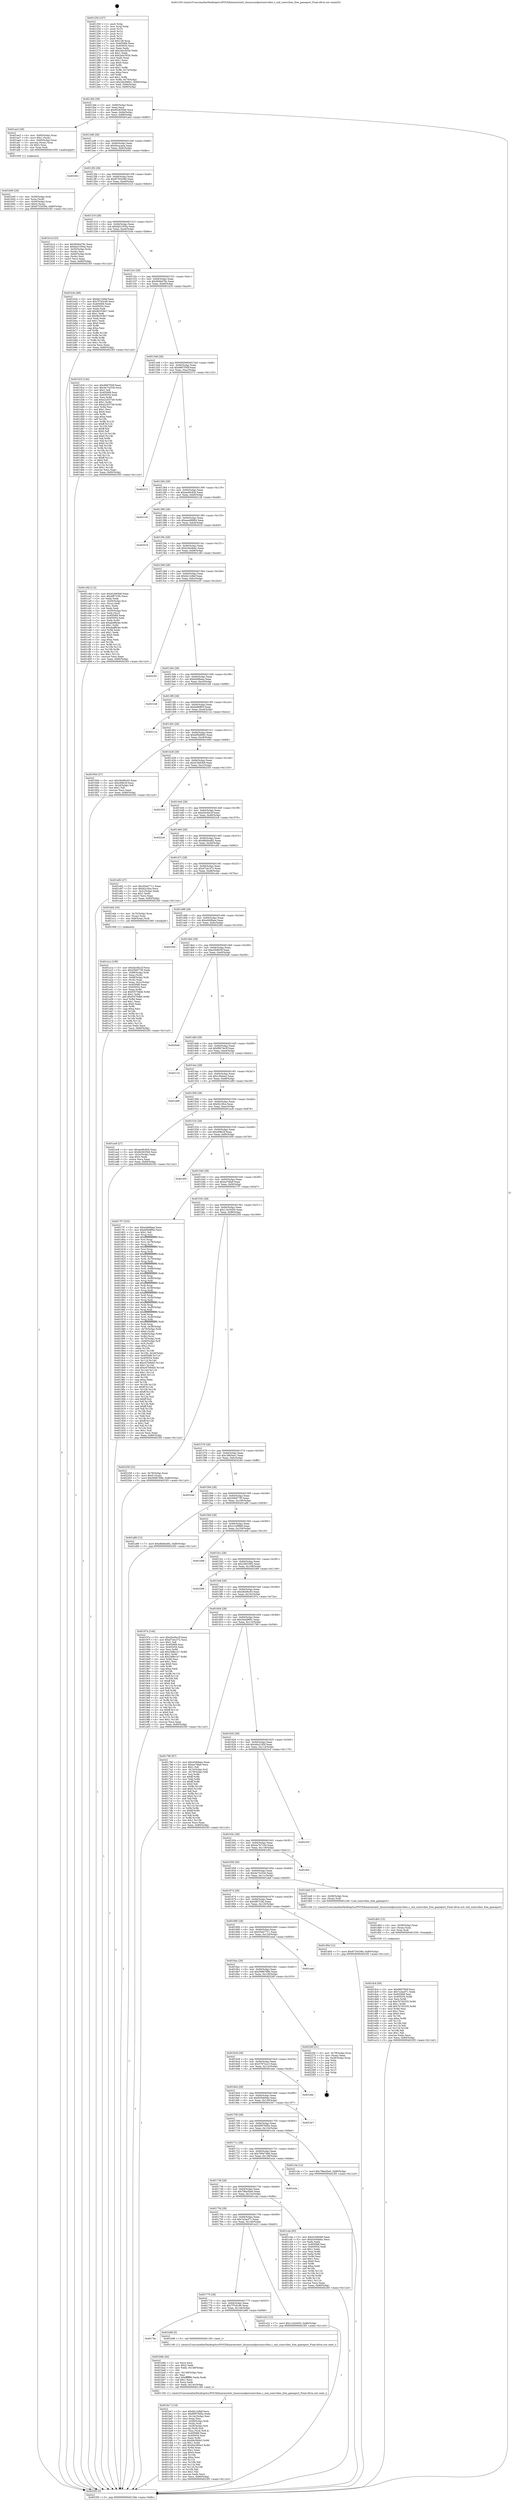 digraph "0x401250" {
  label = "0x401250 (/mnt/c/Users/mathe/Desktop/tcc/POCII/binaries/extr_linuxsoundpcisonicvibes.c_snd_sonicvibes_free_gameport_Final-ollvm.out::main(0))"
  labelloc = "t"
  node[shape=record]

  Entry [label="",width=0.3,height=0.3,shape=circle,fillcolor=black,style=filled]
  "0x4012bb" [label="{
     0x4012bb [29]\l
     | [instrs]\l
     &nbsp;&nbsp;0x4012bb \<+3\>: mov -0x80(%rbp),%eax\l
     &nbsp;&nbsp;0x4012be \<+2\>: mov %eax,%ecx\l
     &nbsp;&nbsp;0x4012c0 \<+6\>: sub $0x843635b6,%ecx\l
     &nbsp;&nbsp;0x4012c6 \<+6\>: mov %eax,-0x94(%rbp)\l
     &nbsp;&nbsp;0x4012cc \<+6\>: mov %ecx,-0x98(%rbp)\l
     &nbsp;&nbsp;0x4012d2 \<+6\>: je 0000000000401ae3 \<main+0x893\>\l
  }"]
  "0x401ae3" [label="{
     0x401ae3 [29]\l
     | [instrs]\l
     &nbsp;&nbsp;0x401ae3 \<+4\>: mov -0x60(%rbp),%rax\l
     &nbsp;&nbsp;0x401ae7 \<+6\>: movl $0x1,(%rax)\l
     &nbsp;&nbsp;0x401aed \<+4\>: mov -0x60(%rbp),%rax\l
     &nbsp;&nbsp;0x401af1 \<+3\>: movslq (%rax),%rax\l
     &nbsp;&nbsp;0x401af4 \<+4\>: shl $0x2,%rax\l
     &nbsp;&nbsp;0x401af8 \<+3\>: mov %rax,%rdi\l
     &nbsp;&nbsp;0x401afb \<+5\>: call 0000000000401050 \<malloc@plt\>\l
     | [calls]\l
     &nbsp;&nbsp;0x401050 \{1\} (unknown)\l
  }"]
  "0x4012d8" [label="{
     0x4012d8 [28]\l
     | [instrs]\l
     &nbsp;&nbsp;0x4012d8 \<+5\>: jmp 00000000004012dd \<main+0x8d\>\l
     &nbsp;&nbsp;0x4012dd \<+6\>: mov -0x94(%rbp),%eax\l
     &nbsp;&nbsp;0x4012e3 \<+5\>: sub $0x84cacaea,%eax\l
     &nbsp;&nbsp;0x4012e8 \<+6\>: mov %eax,-0x9c(%rbp)\l
     &nbsp;&nbsp;0x4012ee \<+6\>: je 000000000040200c \<main+0xdbc\>\l
  }"]
  Exit [label="",width=0.3,height=0.3,shape=circle,fillcolor=black,style=filled,peripheries=2]
  "0x40200c" [label="{
     0x40200c\l
  }", style=dashed]
  "0x4012f4" [label="{
     0x4012f4 [28]\l
     | [instrs]\l
     &nbsp;&nbsp;0x4012f4 \<+5\>: jmp 00000000004012f9 \<main+0xa9\>\l
     &nbsp;&nbsp;0x4012f9 \<+6\>: mov -0x94(%rbp),%eax\l
     &nbsp;&nbsp;0x4012ff \<+5\>: sub $0x8735439d,%eax\l
     &nbsp;&nbsp;0x401304 \<+6\>: mov %eax,-0xa0(%rbp)\l
     &nbsp;&nbsp;0x40130a \<+6\>: je 0000000000401b1d \<main+0x8cd\>\l
  }"]
  "0x401dc4" [label="{
     0x401dc4 [94]\l
     | [instrs]\l
     &nbsp;&nbsp;0x401dc4 \<+5\>: mov $0x9667f30f,%ecx\l
     &nbsp;&nbsp;0x401dc9 \<+5\>: mov $0x7a3acf71,%edx\l
     &nbsp;&nbsp;0x401dce \<+7\>: mov 0x405068,%esi\l
     &nbsp;&nbsp;0x401dd5 \<+8\>: mov 0x405054,%r8d\l
     &nbsp;&nbsp;0x401ddd \<+3\>: mov %esi,%r9d\l
     &nbsp;&nbsp;0x401de0 \<+7\>: sub $0x7b7d3335,%r9d\l
     &nbsp;&nbsp;0x401de7 \<+4\>: sub $0x1,%r9d\l
     &nbsp;&nbsp;0x401deb \<+7\>: add $0x7b7d3335,%r9d\l
     &nbsp;&nbsp;0x401df2 \<+4\>: imul %r9d,%esi\l
     &nbsp;&nbsp;0x401df6 \<+3\>: and $0x1,%esi\l
     &nbsp;&nbsp;0x401df9 \<+3\>: cmp $0x0,%esi\l
     &nbsp;&nbsp;0x401dfc \<+4\>: sete %r10b\l
     &nbsp;&nbsp;0x401e00 \<+4\>: cmp $0xa,%r8d\l
     &nbsp;&nbsp;0x401e04 \<+4\>: setl %r11b\l
     &nbsp;&nbsp;0x401e08 \<+3\>: mov %r10b,%bl\l
     &nbsp;&nbsp;0x401e0b \<+3\>: and %r11b,%bl\l
     &nbsp;&nbsp;0x401e0e \<+3\>: xor %r11b,%r10b\l
     &nbsp;&nbsp;0x401e11 \<+3\>: or %r10b,%bl\l
     &nbsp;&nbsp;0x401e14 \<+3\>: test $0x1,%bl\l
     &nbsp;&nbsp;0x401e17 \<+3\>: cmovne %edx,%ecx\l
     &nbsp;&nbsp;0x401e1a \<+3\>: mov %ecx,-0x80(%rbp)\l
     &nbsp;&nbsp;0x401e1d \<+5\>: jmp 00000000004023f3 \<main+0x11a3\>\l
  }"]
  "0x401b1d" [label="{
     0x401b1d [33]\l
     | [instrs]\l
     &nbsp;&nbsp;0x401b1d \<+5\>: mov $0x904bd78c,%eax\l
     &nbsp;&nbsp;0x401b22 \<+5\>: mov $0x8a51050a,%ecx\l
     &nbsp;&nbsp;0x401b27 \<+4\>: mov -0x50(%rbp),%rdx\l
     &nbsp;&nbsp;0x401b2b \<+2\>: mov (%rdx),%esi\l
     &nbsp;&nbsp;0x401b2d \<+4\>: mov -0x60(%rbp),%rdx\l
     &nbsp;&nbsp;0x401b31 \<+2\>: cmp (%rdx),%esi\l
     &nbsp;&nbsp;0x401b33 \<+3\>: cmovl %ecx,%eax\l
     &nbsp;&nbsp;0x401b36 \<+3\>: mov %eax,-0x80(%rbp)\l
     &nbsp;&nbsp;0x401b39 \<+5\>: jmp 00000000004023f3 \<main+0x11a3\>\l
  }"]
  "0x401310" [label="{
     0x401310 [28]\l
     | [instrs]\l
     &nbsp;&nbsp;0x401310 \<+5\>: jmp 0000000000401315 \<main+0xc5\>\l
     &nbsp;&nbsp;0x401315 \<+6\>: mov -0x94(%rbp),%eax\l
     &nbsp;&nbsp;0x40131b \<+5\>: sub $0x8a51050a,%eax\l
     &nbsp;&nbsp;0x401320 \<+6\>: mov %eax,-0xa4(%rbp)\l
     &nbsp;&nbsp;0x401326 \<+6\>: je 0000000000401b3e \<main+0x8ee\>\l
  }"]
  "0x401db5" [label="{
     0x401db5 [15]\l
     | [instrs]\l
     &nbsp;&nbsp;0x401db5 \<+4\>: mov -0x58(%rbp),%rax\l
     &nbsp;&nbsp;0x401db9 \<+3\>: mov (%rax),%rax\l
     &nbsp;&nbsp;0x401dbc \<+3\>: mov %rax,%rdi\l
     &nbsp;&nbsp;0x401dbf \<+5\>: call 0000000000401030 \<free@plt\>\l
     | [calls]\l
     &nbsp;&nbsp;0x401030 \{1\} (unknown)\l
  }"]
  "0x401b3e" [label="{
     0x401b3e [88]\l
     | [instrs]\l
     &nbsp;&nbsp;0x401b3e \<+5\>: mov $0xbb12dfaf,%eax\l
     &nbsp;&nbsp;0x401b43 \<+5\>: mov $0x7f7e5c46,%ecx\l
     &nbsp;&nbsp;0x401b48 \<+7\>: mov 0x405068,%edx\l
     &nbsp;&nbsp;0x401b4f \<+7\>: mov 0x405054,%esi\l
     &nbsp;&nbsp;0x401b56 \<+2\>: mov %edx,%edi\l
     &nbsp;&nbsp;0x401b58 \<+6\>: add $0x9b3336c7,%edi\l
     &nbsp;&nbsp;0x401b5e \<+3\>: sub $0x1,%edi\l
     &nbsp;&nbsp;0x401b61 \<+6\>: sub $0x9b3336c7,%edi\l
     &nbsp;&nbsp;0x401b67 \<+3\>: imul %edi,%edx\l
     &nbsp;&nbsp;0x401b6a \<+3\>: and $0x1,%edx\l
     &nbsp;&nbsp;0x401b6d \<+3\>: cmp $0x0,%edx\l
     &nbsp;&nbsp;0x401b70 \<+4\>: sete %r8b\l
     &nbsp;&nbsp;0x401b74 \<+3\>: cmp $0xa,%esi\l
     &nbsp;&nbsp;0x401b77 \<+4\>: setl %r9b\l
     &nbsp;&nbsp;0x401b7b \<+3\>: mov %r8b,%r10b\l
     &nbsp;&nbsp;0x401b7e \<+3\>: and %r9b,%r10b\l
     &nbsp;&nbsp;0x401b81 \<+3\>: xor %r9b,%r8b\l
     &nbsp;&nbsp;0x401b84 \<+3\>: or %r8b,%r10b\l
     &nbsp;&nbsp;0x401b87 \<+4\>: test $0x1,%r10b\l
     &nbsp;&nbsp;0x401b8b \<+3\>: cmovne %ecx,%eax\l
     &nbsp;&nbsp;0x401b8e \<+3\>: mov %eax,-0x80(%rbp)\l
     &nbsp;&nbsp;0x401b91 \<+5\>: jmp 00000000004023f3 \<main+0x11a3\>\l
  }"]
  "0x40132c" [label="{
     0x40132c [28]\l
     | [instrs]\l
     &nbsp;&nbsp;0x40132c \<+5\>: jmp 0000000000401331 \<main+0xe1\>\l
     &nbsp;&nbsp;0x401331 \<+6\>: mov -0x94(%rbp),%eax\l
     &nbsp;&nbsp;0x401337 \<+5\>: sub $0x904bd78c,%eax\l
     &nbsp;&nbsp;0x40133c \<+6\>: mov %eax,-0xa8(%rbp)\l
     &nbsp;&nbsp;0x401342 \<+6\>: je 0000000000401d19 \<main+0xac9\>\l
  }"]
  "0x401bc7" [label="{
     0x401bc7 [119]\l
     | [instrs]\l
     &nbsp;&nbsp;0x401bc7 \<+5\>: mov $0xbb12dfaf,%ecx\l
     &nbsp;&nbsp;0x401bcc \<+5\>: mov $0x69979d5e,%edx\l
     &nbsp;&nbsp;0x401bd1 \<+6\>: mov -0x14c(%rbp),%esi\l
     &nbsp;&nbsp;0x401bd7 \<+3\>: imul %eax,%esi\l
     &nbsp;&nbsp;0x401bda \<+4\>: mov -0x58(%rbp),%rdi\l
     &nbsp;&nbsp;0x401bde \<+3\>: mov (%rdi),%rdi\l
     &nbsp;&nbsp;0x401be1 \<+4\>: mov -0x50(%rbp),%r8\l
     &nbsp;&nbsp;0x401be5 \<+3\>: movslq (%r8),%r8\l
     &nbsp;&nbsp;0x401be8 \<+4\>: mov %esi,(%rdi,%r8,4)\l
     &nbsp;&nbsp;0x401bec \<+7\>: mov 0x405068,%eax\l
     &nbsp;&nbsp;0x401bf3 \<+7\>: mov 0x405054,%esi\l
     &nbsp;&nbsp;0x401bfa \<+3\>: mov %eax,%r9d\l
     &nbsp;&nbsp;0x401bfd \<+7\>: sub $0x94c560e3,%r9d\l
     &nbsp;&nbsp;0x401c04 \<+4\>: sub $0x1,%r9d\l
     &nbsp;&nbsp;0x401c08 \<+7\>: add $0x94c560e3,%r9d\l
     &nbsp;&nbsp;0x401c0f \<+4\>: imul %r9d,%eax\l
     &nbsp;&nbsp;0x401c13 \<+3\>: and $0x1,%eax\l
     &nbsp;&nbsp;0x401c16 \<+3\>: cmp $0x0,%eax\l
     &nbsp;&nbsp;0x401c19 \<+4\>: sete %r10b\l
     &nbsp;&nbsp;0x401c1d \<+3\>: cmp $0xa,%esi\l
     &nbsp;&nbsp;0x401c20 \<+4\>: setl %r11b\l
     &nbsp;&nbsp;0x401c24 \<+3\>: mov %r10b,%bl\l
     &nbsp;&nbsp;0x401c27 \<+3\>: and %r11b,%bl\l
     &nbsp;&nbsp;0x401c2a \<+3\>: xor %r11b,%r10b\l
     &nbsp;&nbsp;0x401c2d \<+3\>: or %r10b,%bl\l
     &nbsp;&nbsp;0x401c30 \<+3\>: test $0x1,%bl\l
     &nbsp;&nbsp;0x401c33 \<+3\>: cmovne %edx,%ecx\l
     &nbsp;&nbsp;0x401c36 \<+3\>: mov %ecx,-0x80(%rbp)\l
     &nbsp;&nbsp;0x401c39 \<+5\>: jmp 00000000004023f3 \<main+0x11a3\>\l
  }"]
  "0x401d19" [label="{
     0x401d19 [144]\l
     | [instrs]\l
     &nbsp;&nbsp;0x401d19 \<+5\>: mov $0x9667f30f,%eax\l
     &nbsp;&nbsp;0x401d1e \<+5\>: mov $0x4e73c53d,%ecx\l
     &nbsp;&nbsp;0x401d23 \<+2\>: mov $0x1,%dl\l
     &nbsp;&nbsp;0x401d25 \<+7\>: mov 0x405068,%esi\l
     &nbsp;&nbsp;0x401d2c \<+7\>: mov 0x405054,%edi\l
     &nbsp;&nbsp;0x401d33 \<+3\>: mov %esi,%r8d\l
     &nbsp;&nbsp;0x401d36 \<+7\>: add $0xe2203749,%r8d\l
     &nbsp;&nbsp;0x401d3d \<+4\>: sub $0x1,%r8d\l
     &nbsp;&nbsp;0x401d41 \<+7\>: sub $0xe2203749,%r8d\l
     &nbsp;&nbsp;0x401d48 \<+4\>: imul %r8d,%esi\l
     &nbsp;&nbsp;0x401d4c \<+3\>: and $0x1,%esi\l
     &nbsp;&nbsp;0x401d4f \<+3\>: cmp $0x0,%esi\l
     &nbsp;&nbsp;0x401d52 \<+4\>: sete %r9b\l
     &nbsp;&nbsp;0x401d56 \<+3\>: cmp $0xa,%edi\l
     &nbsp;&nbsp;0x401d59 \<+4\>: setl %r10b\l
     &nbsp;&nbsp;0x401d5d \<+3\>: mov %r9b,%r11b\l
     &nbsp;&nbsp;0x401d60 \<+4\>: xor $0xff,%r11b\l
     &nbsp;&nbsp;0x401d64 \<+3\>: mov %r10b,%bl\l
     &nbsp;&nbsp;0x401d67 \<+3\>: xor $0xff,%bl\l
     &nbsp;&nbsp;0x401d6a \<+3\>: xor $0x0,%dl\l
     &nbsp;&nbsp;0x401d6d \<+3\>: mov %r11b,%r14b\l
     &nbsp;&nbsp;0x401d70 \<+4\>: and $0x0,%r14b\l
     &nbsp;&nbsp;0x401d74 \<+3\>: and %dl,%r9b\l
     &nbsp;&nbsp;0x401d77 \<+3\>: mov %bl,%r15b\l
     &nbsp;&nbsp;0x401d7a \<+4\>: and $0x0,%r15b\l
     &nbsp;&nbsp;0x401d7e \<+3\>: and %dl,%r10b\l
     &nbsp;&nbsp;0x401d81 \<+3\>: or %r9b,%r14b\l
     &nbsp;&nbsp;0x401d84 \<+3\>: or %r10b,%r15b\l
     &nbsp;&nbsp;0x401d87 \<+3\>: xor %r15b,%r14b\l
     &nbsp;&nbsp;0x401d8a \<+3\>: or %bl,%r11b\l
     &nbsp;&nbsp;0x401d8d \<+4\>: xor $0xff,%r11b\l
     &nbsp;&nbsp;0x401d91 \<+3\>: or $0x0,%dl\l
     &nbsp;&nbsp;0x401d94 \<+3\>: and %dl,%r11b\l
     &nbsp;&nbsp;0x401d97 \<+3\>: or %r11b,%r14b\l
     &nbsp;&nbsp;0x401d9a \<+4\>: test $0x1,%r14b\l
     &nbsp;&nbsp;0x401d9e \<+3\>: cmovne %ecx,%eax\l
     &nbsp;&nbsp;0x401da1 \<+3\>: mov %eax,-0x80(%rbp)\l
     &nbsp;&nbsp;0x401da4 \<+5\>: jmp 00000000004023f3 \<main+0x11a3\>\l
  }"]
  "0x401348" [label="{
     0x401348 [28]\l
     | [instrs]\l
     &nbsp;&nbsp;0x401348 \<+5\>: jmp 000000000040134d \<main+0xfd\>\l
     &nbsp;&nbsp;0x40134d \<+6\>: mov -0x94(%rbp),%eax\l
     &nbsp;&nbsp;0x401353 \<+5\>: sub $0x9667f30f,%eax\l
     &nbsp;&nbsp;0x401358 \<+6\>: mov %eax,-0xac(%rbp)\l
     &nbsp;&nbsp;0x40135e \<+6\>: je 0000000000402372 \<main+0x1122\>\l
  }"]
  "0x401b9b" [label="{
     0x401b9b [44]\l
     | [instrs]\l
     &nbsp;&nbsp;0x401b9b \<+2\>: xor %ecx,%ecx\l
     &nbsp;&nbsp;0x401b9d \<+5\>: mov $0x2,%edx\l
     &nbsp;&nbsp;0x401ba2 \<+6\>: mov %edx,-0x148(%rbp)\l
     &nbsp;&nbsp;0x401ba8 \<+1\>: cltd\l
     &nbsp;&nbsp;0x401ba9 \<+6\>: mov -0x148(%rbp),%esi\l
     &nbsp;&nbsp;0x401baf \<+2\>: idiv %esi\l
     &nbsp;&nbsp;0x401bb1 \<+6\>: imul $0xfffffffe,%edx,%edx\l
     &nbsp;&nbsp;0x401bb7 \<+3\>: sub $0x1,%ecx\l
     &nbsp;&nbsp;0x401bba \<+2\>: sub %ecx,%edx\l
     &nbsp;&nbsp;0x401bbc \<+6\>: mov %edx,-0x14c(%rbp)\l
     &nbsp;&nbsp;0x401bc2 \<+5\>: call 0000000000401160 \<next_i\>\l
     | [calls]\l
     &nbsp;&nbsp;0x401160 \{1\} (/mnt/c/Users/mathe/Desktop/tcc/POCII/binaries/extr_linuxsoundpcisonicvibes.c_snd_sonicvibes_free_gameport_Final-ollvm.out::next_i)\l
  }"]
  "0x402372" [label="{
     0x402372\l
  }", style=dashed]
  "0x401364" [label="{
     0x401364 [28]\l
     | [instrs]\l
     &nbsp;&nbsp;0x401364 \<+5\>: jmp 0000000000401369 \<main+0x119\>\l
     &nbsp;&nbsp;0x401369 \<+6\>: mov -0x94(%rbp),%eax\l
     &nbsp;&nbsp;0x40136f \<+5\>: sub $0xae49c82b,%eax\l
     &nbsp;&nbsp;0x401374 \<+6\>: mov %eax,-0xb0(%rbp)\l
     &nbsp;&nbsp;0x40137a \<+6\>: je 0000000000402126 \<main+0xed6\>\l
  }"]
  "0x40178c" [label="{
     0x40178c\l
  }", style=dashed]
  "0x402126" [label="{
     0x402126\l
  }", style=dashed]
  "0x401380" [label="{
     0x401380 [28]\l
     | [instrs]\l
     &nbsp;&nbsp;0x401380 \<+5\>: jmp 0000000000401385 \<main+0x135\>\l
     &nbsp;&nbsp;0x401385 \<+6\>: mov -0x94(%rbp),%eax\l
     &nbsp;&nbsp;0x40138b \<+5\>: sub $0xaea06884,%eax\l
     &nbsp;&nbsp;0x401390 \<+6\>: mov %eax,-0xb4(%rbp)\l
     &nbsp;&nbsp;0x401396 \<+6\>: je 0000000000402018 \<main+0xdc8\>\l
  }"]
  "0x401b96" [label="{
     0x401b96 [5]\l
     | [instrs]\l
     &nbsp;&nbsp;0x401b96 \<+5\>: call 0000000000401160 \<next_i\>\l
     | [calls]\l
     &nbsp;&nbsp;0x401160 \{1\} (/mnt/c/Users/mathe/Desktop/tcc/POCII/binaries/extr_linuxsoundpcisonicvibes.c_snd_sonicvibes_free_gameport_Final-ollvm.out::next_i)\l
  }"]
  "0x402018" [label="{
     0x402018\l
  }", style=dashed]
  "0x40139c" [label="{
     0x40139c [28]\l
     | [instrs]\l
     &nbsp;&nbsp;0x40139c \<+5\>: jmp 00000000004013a1 \<main+0x151\>\l
     &nbsp;&nbsp;0x4013a1 \<+6\>: mov -0x94(%rbp),%eax\l
     &nbsp;&nbsp;0x4013a7 \<+5\>: sub $0xb3444bbc,%eax\l
     &nbsp;&nbsp;0x4013ac \<+6\>: mov %eax,-0xb8(%rbp)\l
     &nbsp;&nbsp;0x4013b2 \<+6\>: je 0000000000401c9d \<main+0xa4d\>\l
  }"]
  "0x401770" [label="{
     0x401770 [28]\l
     | [instrs]\l
     &nbsp;&nbsp;0x401770 \<+5\>: jmp 0000000000401775 \<main+0x525\>\l
     &nbsp;&nbsp;0x401775 \<+6\>: mov -0x94(%rbp),%eax\l
     &nbsp;&nbsp;0x40177b \<+5\>: sub $0x7f7e5c46,%eax\l
     &nbsp;&nbsp;0x401780 \<+6\>: mov %eax,-0x144(%rbp)\l
     &nbsp;&nbsp;0x401786 \<+6\>: je 0000000000401b96 \<main+0x946\>\l
  }"]
  "0x401c9d" [label="{
     0x401c9d [112]\l
     | [instrs]\l
     &nbsp;&nbsp;0x401c9d \<+5\>: mov $0xd1fe83b8,%eax\l
     &nbsp;&nbsp;0x401ca2 \<+5\>: mov $0x4f8723fc,%ecx\l
     &nbsp;&nbsp;0x401ca7 \<+2\>: xor %edx,%edx\l
     &nbsp;&nbsp;0x401ca9 \<+4\>: mov -0x50(%rbp),%rsi\l
     &nbsp;&nbsp;0x401cad \<+2\>: mov (%rsi),%edi\l
     &nbsp;&nbsp;0x401caf \<+3\>: sub $0x1,%edx\l
     &nbsp;&nbsp;0x401cb2 \<+2\>: sub %edx,%edi\l
     &nbsp;&nbsp;0x401cb4 \<+4\>: mov -0x50(%rbp),%rsi\l
     &nbsp;&nbsp;0x401cb8 \<+2\>: mov %edi,(%rsi)\l
     &nbsp;&nbsp;0x401cba \<+7\>: mov 0x405068,%edx\l
     &nbsp;&nbsp;0x401cc1 \<+7\>: mov 0x405054,%edi\l
     &nbsp;&nbsp;0x401cc8 \<+3\>: mov %edx,%r8d\l
     &nbsp;&nbsp;0x401ccb \<+7\>: add $0xabdf8cbe,%r8d\l
     &nbsp;&nbsp;0x401cd2 \<+4\>: sub $0x1,%r8d\l
     &nbsp;&nbsp;0x401cd6 \<+7\>: sub $0xabdf8cbe,%r8d\l
     &nbsp;&nbsp;0x401cdd \<+4\>: imul %r8d,%edx\l
     &nbsp;&nbsp;0x401ce1 \<+3\>: and $0x1,%edx\l
     &nbsp;&nbsp;0x401ce4 \<+3\>: cmp $0x0,%edx\l
     &nbsp;&nbsp;0x401ce7 \<+4\>: sete %r9b\l
     &nbsp;&nbsp;0x401ceb \<+3\>: cmp $0xa,%edi\l
     &nbsp;&nbsp;0x401cee \<+4\>: setl %r10b\l
     &nbsp;&nbsp;0x401cf2 \<+3\>: mov %r9b,%r11b\l
     &nbsp;&nbsp;0x401cf5 \<+3\>: and %r10b,%r11b\l
     &nbsp;&nbsp;0x401cf8 \<+3\>: xor %r10b,%r9b\l
     &nbsp;&nbsp;0x401cfb \<+3\>: or %r9b,%r11b\l
     &nbsp;&nbsp;0x401cfe \<+4\>: test $0x1,%r11b\l
     &nbsp;&nbsp;0x401d02 \<+3\>: cmovne %ecx,%eax\l
     &nbsp;&nbsp;0x401d05 \<+3\>: mov %eax,-0x80(%rbp)\l
     &nbsp;&nbsp;0x401d08 \<+5\>: jmp 00000000004023f3 \<main+0x11a3\>\l
  }"]
  "0x4013b8" [label="{
     0x4013b8 [28]\l
     | [instrs]\l
     &nbsp;&nbsp;0x4013b8 \<+5\>: jmp 00000000004013bd \<main+0x16d\>\l
     &nbsp;&nbsp;0x4013bd \<+6\>: mov -0x94(%rbp),%eax\l
     &nbsp;&nbsp;0x4013c3 \<+5\>: sub $0xbb12dfaf,%eax\l
     &nbsp;&nbsp;0x4013c8 \<+6\>: mov %eax,-0xbc(%rbp)\l
     &nbsp;&nbsp;0x4013ce \<+6\>: je 00000000004022f3 \<main+0x10a3\>\l
  }"]
  "0x401e22" [label="{
     0x401e22 [12]\l
     | [instrs]\l
     &nbsp;&nbsp;0x401e22 \<+7\>: movl $0x11b20450,-0x80(%rbp)\l
     &nbsp;&nbsp;0x401e29 \<+5\>: jmp 00000000004023f3 \<main+0x11a3\>\l
  }"]
  "0x4022f3" [label="{
     0x4022f3\l
  }", style=dashed]
  "0x4013d4" [label="{
     0x4013d4 [28]\l
     | [instrs]\l
     &nbsp;&nbsp;0x4013d4 \<+5\>: jmp 00000000004013d9 \<main+0x189\>\l
     &nbsp;&nbsp;0x4013d9 \<+6\>: mov -0x94(%rbp),%eax\l
     &nbsp;&nbsp;0x4013df \<+5\>: sub $0xbd4f6aea,%eax\l
     &nbsp;&nbsp;0x4013e4 \<+6\>: mov %eax,-0xc0(%rbp)\l
     &nbsp;&nbsp;0x4013ea \<+6\>: je 00000000004021b8 \<main+0xf68\>\l
  }"]
  "0x401754" [label="{
     0x401754 [28]\l
     | [instrs]\l
     &nbsp;&nbsp;0x401754 \<+5\>: jmp 0000000000401759 \<main+0x509\>\l
     &nbsp;&nbsp;0x401759 \<+6\>: mov -0x94(%rbp),%eax\l
     &nbsp;&nbsp;0x40175f \<+5\>: sub $0x7a3acf71,%eax\l
     &nbsp;&nbsp;0x401764 \<+6\>: mov %eax,-0x140(%rbp)\l
     &nbsp;&nbsp;0x40176a \<+6\>: je 0000000000401e22 \<main+0xbd2\>\l
  }"]
  "0x4021b8" [label="{
     0x4021b8\l
  }", style=dashed]
  "0x4013f0" [label="{
     0x4013f0 [28]\l
     | [instrs]\l
     &nbsp;&nbsp;0x4013f0 \<+5\>: jmp 00000000004013f5 \<main+0x1a5\>\l
     &nbsp;&nbsp;0x4013f5 \<+6\>: mov -0x94(%rbp),%eax\l
     &nbsp;&nbsp;0x4013fb \<+5\>: sub $0xbd80ff1f,%eax\l
     &nbsp;&nbsp;0x401400 \<+6\>: mov %eax,-0xc4(%rbp)\l
     &nbsp;&nbsp;0x401406 \<+6\>: je 000000000040211a \<main+0xeca\>\l
  }"]
  "0x401c4a" [label="{
     0x401c4a [83]\l
     | [instrs]\l
     &nbsp;&nbsp;0x401c4a \<+5\>: mov $0xd1fe83b8,%eax\l
     &nbsp;&nbsp;0x401c4f \<+5\>: mov $0xb3444bbc,%ecx\l
     &nbsp;&nbsp;0x401c54 \<+2\>: xor %edx,%edx\l
     &nbsp;&nbsp;0x401c56 \<+7\>: mov 0x405068,%esi\l
     &nbsp;&nbsp;0x401c5d \<+7\>: mov 0x405054,%edi\l
     &nbsp;&nbsp;0x401c64 \<+3\>: sub $0x1,%edx\l
     &nbsp;&nbsp;0x401c67 \<+3\>: mov %esi,%r8d\l
     &nbsp;&nbsp;0x401c6a \<+3\>: add %edx,%r8d\l
     &nbsp;&nbsp;0x401c6d \<+4\>: imul %r8d,%esi\l
     &nbsp;&nbsp;0x401c71 \<+3\>: and $0x1,%esi\l
     &nbsp;&nbsp;0x401c74 \<+3\>: cmp $0x0,%esi\l
     &nbsp;&nbsp;0x401c77 \<+4\>: sete %r9b\l
     &nbsp;&nbsp;0x401c7b \<+3\>: cmp $0xa,%edi\l
     &nbsp;&nbsp;0x401c7e \<+4\>: setl %r10b\l
     &nbsp;&nbsp;0x401c82 \<+3\>: mov %r9b,%r11b\l
     &nbsp;&nbsp;0x401c85 \<+3\>: and %r10b,%r11b\l
     &nbsp;&nbsp;0x401c88 \<+3\>: xor %r10b,%r9b\l
     &nbsp;&nbsp;0x401c8b \<+3\>: or %r9b,%r11b\l
     &nbsp;&nbsp;0x401c8e \<+4\>: test $0x1,%r11b\l
     &nbsp;&nbsp;0x401c92 \<+3\>: cmovne %ecx,%eax\l
     &nbsp;&nbsp;0x401c95 \<+3\>: mov %eax,-0x80(%rbp)\l
     &nbsp;&nbsp;0x401c98 \<+5\>: jmp 00000000004023f3 \<main+0x11a3\>\l
  }"]
  "0x40211a" [label="{
     0x40211a\l
  }", style=dashed]
  "0x40140c" [label="{
     0x40140c [28]\l
     | [instrs]\l
     &nbsp;&nbsp;0x40140c \<+5\>: jmp 0000000000401411 \<main+0x1c1\>\l
     &nbsp;&nbsp;0x401411 \<+6\>: mov -0x94(%rbp),%eax\l
     &nbsp;&nbsp;0x401417 \<+5\>: sub $0xbf5b8992,%eax\l
     &nbsp;&nbsp;0x40141c \<+6\>: mov %eax,-0xc8(%rbp)\l
     &nbsp;&nbsp;0x401422 \<+6\>: je 0000000000401944 \<main+0x6f4\>\l
  }"]
  "0x401738" [label="{
     0x401738 [28]\l
     | [instrs]\l
     &nbsp;&nbsp;0x401738 \<+5\>: jmp 000000000040173d \<main+0x4ed\>\l
     &nbsp;&nbsp;0x40173d \<+6\>: mov -0x94(%rbp),%eax\l
     &nbsp;&nbsp;0x401743 \<+5\>: sub $0x79be3be0,%eax\l
     &nbsp;&nbsp;0x401748 \<+6\>: mov %eax,-0x13c(%rbp)\l
     &nbsp;&nbsp;0x40174e \<+6\>: je 0000000000401c4a \<main+0x9fa\>\l
  }"]
  "0x401944" [label="{
     0x401944 [27]\l
     | [instrs]\l
     &nbsp;&nbsp;0x401944 \<+5\>: mov $0x26e06c03,%eax\l
     &nbsp;&nbsp;0x401949 \<+5\>: mov $0xc69fc3f,%ecx\l
     &nbsp;&nbsp;0x40194e \<+3\>: mov -0x2d(%rbp),%dl\l
     &nbsp;&nbsp;0x401951 \<+3\>: test $0x1,%dl\l
     &nbsp;&nbsp;0x401954 \<+3\>: cmovne %ecx,%eax\l
     &nbsp;&nbsp;0x401957 \<+3\>: mov %eax,-0x80(%rbp)\l
     &nbsp;&nbsp;0x40195a \<+5\>: jmp 00000000004023f3 \<main+0x11a3\>\l
  }"]
  "0x401428" [label="{
     0x401428 [28]\l
     | [instrs]\l
     &nbsp;&nbsp;0x401428 \<+5\>: jmp 000000000040142d \<main+0x1dd\>\l
     &nbsp;&nbsp;0x40142d \<+6\>: mov -0x94(%rbp),%eax\l
     &nbsp;&nbsp;0x401433 \<+5\>: sub $0xd1fe83b8,%eax\l
     &nbsp;&nbsp;0x401438 \<+6\>: mov %eax,-0xcc(%rbp)\l
     &nbsp;&nbsp;0x40143e \<+6\>: je 0000000000402353 \<main+0x1103\>\l
  }"]
  "0x401e2e" [label="{
     0x401e2e\l
  }", style=dashed]
  "0x402353" [label="{
     0x402353\l
  }", style=dashed]
  "0x401444" [label="{
     0x401444 [28]\l
     | [instrs]\l
     &nbsp;&nbsp;0x401444 \<+5\>: jmp 0000000000401449 \<main+0x1f9\>\l
     &nbsp;&nbsp;0x401449 \<+6\>: mov -0x94(%rbp),%eax\l
     &nbsp;&nbsp;0x40144f \<+5\>: sub $0xd2e5bc2f,%eax\l
     &nbsp;&nbsp;0x401454 \<+6\>: mov %eax,-0xd0(%rbp)\l
     &nbsp;&nbsp;0x40145a \<+6\>: je 00000000004022c6 \<main+0x1076\>\l
  }"]
  "0x40171c" [label="{
     0x40171c [28]\l
     | [instrs]\l
     &nbsp;&nbsp;0x40171c \<+5\>: jmp 0000000000401721 \<main+0x4d1\>\l
     &nbsp;&nbsp;0x401721 \<+6\>: mov -0x94(%rbp),%eax\l
     &nbsp;&nbsp;0x401727 \<+5\>: sub $0x7694749d,%eax\l
     &nbsp;&nbsp;0x40172c \<+6\>: mov %eax,-0x138(%rbp)\l
     &nbsp;&nbsp;0x401732 \<+6\>: je 0000000000401e2e \<main+0xbde\>\l
  }"]
  "0x4022c6" [label="{
     0x4022c6\l
  }", style=dashed]
  "0x401460" [label="{
     0x401460 [28]\l
     | [instrs]\l
     &nbsp;&nbsp;0x401460 \<+5\>: jmp 0000000000401465 \<main+0x215\>\l
     &nbsp;&nbsp;0x401465 \<+6\>: mov -0x94(%rbp),%eax\l
     &nbsp;&nbsp;0x40146b \<+5\>: sub $0xd6d0a482,%eax\l
     &nbsp;&nbsp;0x401470 \<+6\>: mov %eax,-0xd4(%rbp)\l
     &nbsp;&nbsp;0x401476 \<+6\>: je 0000000000401a92 \<main+0x842\>\l
  }"]
  "0x401c3e" [label="{
     0x401c3e [12]\l
     | [instrs]\l
     &nbsp;&nbsp;0x401c3e \<+7\>: movl $0x79be3be0,-0x80(%rbp)\l
     &nbsp;&nbsp;0x401c45 \<+5\>: jmp 00000000004023f3 \<main+0x11a3\>\l
  }"]
  "0x401a92" [label="{
     0x401a92 [27]\l
     | [instrs]\l
     &nbsp;&nbsp;0x401a92 \<+5\>: mov $0x55eb7711,%eax\l
     &nbsp;&nbsp;0x401a97 \<+5\>: mov $0x82c3fca,%ecx\l
     &nbsp;&nbsp;0x401a9c \<+3\>: mov -0x2c(%rbp),%edx\l
     &nbsp;&nbsp;0x401a9f \<+3\>: cmp $0x1,%edx\l
     &nbsp;&nbsp;0x401aa2 \<+3\>: cmovl %ecx,%eax\l
     &nbsp;&nbsp;0x401aa5 \<+3\>: mov %eax,-0x80(%rbp)\l
     &nbsp;&nbsp;0x401aa8 \<+5\>: jmp 00000000004023f3 \<main+0x11a3\>\l
  }"]
  "0x40147c" [label="{
     0x40147c [28]\l
     | [instrs]\l
     &nbsp;&nbsp;0x40147c \<+5\>: jmp 0000000000401481 \<main+0x231\>\l
     &nbsp;&nbsp;0x401481 \<+6\>: mov -0x94(%rbp),%eax\l
     &nbsp;&nbsp;0x401487 \<+5\>: sub $0xd7cbc372,%eax\l
     &nbsp;&nbsp;0x40148c \<+6\>: mov %eax,-0xd8(%rbp)\l
     &nbsp;&nbsp;0x401492 \<+6\>: je 0000000000401a0a \<main+0x7ba\>\l
  }"]
  "0x401700" [label="{
     0x401700 [28]\l
     | [instrs]\l
     &nbsp;&nbsp;0x401700 \<+5\>: jmp 0000000000401705 \<main+0x4b5\>\l
     &nbsp;&nbsp;0x401705 \<+6\>: mov -0x94(%rbp),%eax\l
     &nbsp;&nbsp;0x40170b \<+5\>: sub $0x69979d5e,%eax\l
     &nbsp;&nbsp;0x401710 \<+6\>: mov %eax,-0x134(%rbp)\l
     &nbsp;&nbsp;0x401716 \<+6\>: je 0000000000401c3e \<main+0x9ee\>\l
  }"]
  "0x401a0a" [label="{
     0x401a0a [16]\l
     | [instrs]\l
     &nbsp;&nbsp;0x401a0a \<+4\>: mov -0x70(%rbp),%rax\l
     &nbsp;&nbsp;0x401a0e \<+3\>: mov (%rax),%rax\l
     &nbsp;&nbsp;0x401a11 \<+4\>: mov 0x8(%rax),%rdi\l
     &nbsp;&nbsp;0x401a15 \<+5\>: call 0000000000401060 \<atoi@plt\>\l
     | [calls]\l
     &nbsp;&nbsp;0x401060 \{1\} (unknown)\l
  }"]
  "0x401498" [label="{
     0x401498 [28]\l
     | [instrs]\l
     &nbsp;&nbsp;0x401498 \<+5\>: jmp 000000000040149d \<main+0x24d\>\l
     &nbsp;&nbsp;0x40149d \<+6\>: mov -0x94(%rbp),%eax\l
     &nbsp;&nbsp;0x4014a3 \<+5\>: sub $0xe0d0faee,%eax\l
     &nbsp;&nbsp;0x4014a8 \<+6\>: mov %eax,-0xdc(%rbp)\l
     &nbsp;&nbsp;0x4014ae \<+6\>: je 0000000000402284 \<main+0x1034\>\l
  }"]
  "0x4023e7" [label="{
     0x4023e7\l
  }", style=dashed]
  "0x402284" [label="{
     0x402284\l
  }", style=dashed]
  "0x4014b4" [label="{
     0x4014b4 [28]\l
     | [instrs]\l
     &nbsp;&nbsp;0x4014b4 \<+5\>: jmp 00000000004014b9 \<main+0x269\>\l
     &nbsp;&nbsp;0x4014b9 \<+6\>: mov -0x94(%rbp),%eax\l
     &nbsp;&nbsp;0x4014bf \<+5\>: sub $0xe5bf925f,%eax\l
     &nbsp;&nbsp;0x4014c4 \<+6\>: mov %eax,-0xe0(%rbp)\l
     &nbsp;&nbsp;0x4014ca \<+6\>: je 00000000004020a8 \<main+0xe58\>\l
  }"]
  "0x4016e4" [label="{
     0x4016e4 [28]\l
     | [instrs]\l
     &nbsp;&nbsp;0x4016e4 \<+5\>: jmp 00000000004016e9 \<main+0x499\>\l
     &nbsp;&nbsp;0x4016e9 \<+6\>: mov -0x94(%rbp),%eax\l
     &nbsp;&nbsp;0x4016ef \<+5\>: sub $0x620dd44e,%eax\l
     &nbsp;&nbsp;0x4016f4 \<+6\>: mov %eax,-0x130(%rbp)\l
     &nbsp;&nbsp;0x4016fa \<+6\>: je 00000000004023e7 \<main+0x1197\>\l
  }"]
  "0x4020a8" [label="{
     0x4020a8\l
  }", style=dashed]
  "0x4014d0" [label="{
     0x4014d0 [28]\l
     | [instrs]\l
     &nbsp;&nbsp;0x4014d0 \<+5\>: jmp 00000000004014d5 \<main+0x285\>\l
     &nbsp;&nbsp;0x4014d5 \<+6\>: mov -0x94(%rbp),%eax\l
     &nbsp;&nbsp;0x4014db \<+5\>: sub $0xf9b74e3f,%eax\l
     &nbsp;&nbsp;0x4014e0 \<+6\>: mov %eax,-0xe4(%rbp)\l
     &nbsp;&nbsp;0x4014e6 \<+6\>: je 0000000000402132 \<main+0xee2\>\l
  }"]
  "0x401edc" [label="{
     0x401edc\l
  }", style=dashed]
  "0x402132" [label="{
     0x402132\l
  }", style=dashed]
  "0x4014ec" [label="{
     0x4014ec [28]\l
     | [instrs]\l
     &nbsp;&nbsp;0x4014ec \<+5\>: jmp 00000000004014f1 \<main+0x2a1\>\l
     &nbsp;&nbsp;0x4014f1 \<+6\>: mov -0x94(%rbp),%eax\l
     &nbsp;&nbsp;0x4014f7 \<+5\>: sub $0x1d5daa2,%eax\l
     &nbsp;&nbsp;0x4014fc \<+6\>: mov %eax,-0xe8(%rbp)\l
     &nbsp;&nbsp;0x401502 \<+6\>: je 0000000000401e89 \<main+0xc39\>\l
  }"]
  "0x4016c8" [label="{
     0x4016c8 [28]\l
     | [instrs]\l
     &nbsp;&nbsp;0x4016c8 \<+5\>: jmp 00000000004016cd \<main+0x47d\>\l
     &nbsp;&nbsp;0x4016cd \<+6\>: mov -0x94(%rbp),%eax\l
     &nbsp;&nbsp;0x4016d3 \<+5\>: sub $0x5787ecc3,%eax\l
     &nbsp;&nbsp;0x4016d8 \<+6\>: mov %eax,-0x12c(%rbp)\l
     &nbsp;&nbsp;0x4016de \<+6\>: je 0000000000401edc \<main+0xc8c\>\l
  }"]
  "0x401e89" [label="{
     0x401e89\l
  }", style=dashed]
  "0x401508" [label="{
     0x401508 [28]\l
     | [instrs]\l
     &nbsp;&nbsp;0x401508 \<+5\>: jmp 000000000040150d \<main+0x2bd\>\l
     &nbsp;&nbsp;0x40150d \<+6\>: mov -0x94(%rbp),%eax\l
     &nbsp;&nbsp;0x401513 \<+5\>: sub $0x82c3fca,%eax\l
     &nbsp;&nbsp;0x401518 \<+6\>: mov %eax,-0xec(%rbp)\l
     &nbsp;&nbsp;0x40151e \<+6\>: je 0000000000401ac8 \<main+0x878\>\l
  }"]
  "0x40226f" [label="{
     0x40226f [21]\l
     | [instrs]\l
     &nbsp;&nbsp;0x40226f \<+4\>: mov -0x78(%rbp),%rax\l
     &nbsp;&nbsp;0x402273 \<+2\>: mov (%rax),%eax\l
     &nbsp;&nbsp;0x402275 \<+4\>: lea -0x28(%rbp),%rsp\l
     &nbsp;&nbsp;0x402279 \<+1\>: pop %rbx\l
     &nbsp;&nbsp;0x40227a \<+2\>: pop %r12\l
     &nbsp;&nbsp;0x40227c \<+2\>: pop %r13\l
     &nbsp;&nbsp;0x40227e \<+2\>: pop %r14\l
     &nbsp;&nbsp;0x402280 \<+2\>: pop %r15\l
     &nbsp;&nbsp;0x402282 \<+1\>: pop %rbp\l
     &nbsp;&nbsp;0x402283 \<+1\>: ret\l
  }"]
  "0x401ac8" [label="{
     0x401ac8 [27]\l
     | [instrs]\l
     &nbsp;&nbsp;0x401ac8 \<+5\>: mov $0xae49c82b,%eax\l
     &nbsp;&nbsp;0x401acd \<+5\>: mov $0x843635b6,%ecx\l
     &nbsp;&nbsp;0x401ad2 \<+3\>: mov -0x2c(%rbp),%edx\l
     &nbsp;&nbsp;0x401ad5 \<+3\>: cmp $0x0,%edx\l
     &nbsp;&nbsp;0x401ad8 \<+3\>: cmove %ecx,%eax\l
     &nbsp;&nbsp;0x401adb \<+3\>: mov %eax,-0x80(%rbp)\l
     &nbsp;&nbsp;0x401ade \<+5\>: jmp 00000000004023f3 \<main+0x11a3\>\l
  }"]
  "0x401524" [label="{
     0x401524 [28]\l
     | [instrs]\l
     &nbsp;&nbsp;0x401524 \<+5\>: jmp 0000000000401529 \<main+0x2d9\>\l
     &nbsp;&nbsp;0x401529 \<+6\>: mov -0x94(%rbp),%eax\l
     &nbsp;&nbsp;0x40152f \<+5\>: sub $0xc69fc3f,%eax\l
     &nbsp;&nbsp;0x401534 \<+6\>: mov %eax,-0xf0(%rbp)\l
     &nbsp;&nbsp;0x40153a \<+6\>: je 000000000040195f \<main+0x70f\>\l
  }"]
  "0x4016ac" [label="{
     0x4016ac [28]\l
     | [instrs]\l
     &nbsp;&nbsp;0x4016ac \<+5\>: jmp 00000000004016b1 \<main+0x461\>\l
     &nbsp;&nbsp;0x4016b1 \<+6\>: mov -0x94(%rbp),%eax\l
     &nbsp;&nbsp;0x4016b7 \<+5\>: sub $0x5696789b,%eax\l
     &nbsp;&nbsp;0x4016bc \<+6\>: mov %eax,-0x128(%rbp)\l
     &nbsp;&nbsp;0x4016c2 \<+6\>: je 000000000040226f \<main+0x101f\>\l
  }"]
  "0x40195f" [label="{
     0x40195f\l
  }", style=dashed]
  "0x401540" [label="{
     0x401540 [28]\l
     | [instrs]\l
     &nbsp;&nbsp;0x401540 \<+5\>: jmp 0000000000401545 \<main+0x2f5\>\l
     &nbsp;&nbsp;0x401545 \<+6\>: mov -0x94(%rbp),%eax\l
     &nbsp;&nbsp;0x40154b \<+5\>: sub $0xee76fa9,%eax\l
     &nbsp;&nbsp;0x401550 \<+6\>: mov %eax,-0xf4(%rbp)\l
     &nbsp;&nbsp;0x401556 \<+6\>: je 00000000004017f7 \<main+0x5a7\>\l
  }"]
  "0x401aad" [label="{
     0x401aad\l
  }", style=dashed]
  "0x4017f7" [label="{
     0x4017f7 [333]\l
     | [instrs]\l
     &nbsp;&nbsp;0x4017f7 \<+5\>: mov $0xe0d0faee,%eax\l
     &nbsp;&nbsp;0x4017fc \<+5\>: mov $0xbf5b8992,%ecx\l
     &nbsp;&nbsp;0x401801 \<+2\>: mov $0x1,%dl\l
     &nbsp;&nbsp;0x401803 \<+3\>: mov %rsp,%rsi\l
     &nbsp;&nbsp;0x401806 \<+4\>: add $0xfffffffffffffff0,%rsi\l
     &nbsp;&nbsp;0x40180a \<+3\>: mov %rsi,%rsp\l
     &nbsp;&nbsp;0x40180d \<+4\>: mov %rsi,-0x78(%rbp)\l
     &nbsp;&nbsp;0x401811 \<+3\>: mov %rsp,%rsi\l
     &nbsp;&nbsp;0x401814 \<+4\>: add $0xfffffffffffffff0,%rsi\l
     &nbsp;&nbsp;0x401818 \<+3\>: mov %rsi,%rsp\l
     &nbsp;&nbsp;0x40181b \<+3\>: mov %rsp,%rdi\l
     &nbsp;&nbsp;0x40181e \<+4\>: add $0xfffffffffffffff0,%rdi\l
     &nbsp;&nbsp;0x401822 \<+3\>: mov %rdi,%rsp\l
     &nbsp;&nbsp;0x401825 \<+4\>: mov %rdi,-0x70(%rbp)\l
     &nbsp;&nbsp;0x401829 \<+3\>: mov %rsp,%rdi\l
     &nbsp;&nbsp;0x40182c \<+4\>: add $0xfffffffffffffff0,%rdi\l
     &nbsp;&nbsp;0x401830 \<+3\>: mov %rdi,%rsp\l
     &nbsp;&nbsp;0x401833 \<+4\>: mov %rdi,-0x68(%rbp)\l
     &nbsp;&nbsp;0x401837 \<+3\>: mov %rsp,%rdi\l
     &nbsp;&nbsp;0x40183a \<+4\>: add $0xfffffffffffffff0,%rdi\l
     &nbsp;&nbsp;0x40183e \<+3\>: mov %rdi,%rsp\l
     &nbsp;&nbsp;0x401841 \<+4\>: mov %rdi,-0x60(%rbp)\l
     &nbsp;&nbsp;0x401845 \<+3\>: mov %rsp,%rdi\l
     &nbsp;&nbsp;0x401848 \<+4\>: add $0xfffffffffffffff0,%rdi\l
     &nbsp;&nbsp;0x40184c \<+3\>: mov %rdi,%rsp\l
     &nbsp;&nbsp;0x40184f \<+4\>: mov %rdi,-0x58(%rbp)\l
     &nbsp;&nbsp;0x401853 \<+3\>: mov %rsp,%rdi\l
     &nbsp;&nbsp;0x401856 \<+4\>: add $0xfffffffffffffff0,%rdi\l
     &nbsp;&nbsp;0x40185a \<+3\>: mov %rdi,%rsp\l
     &nbsp;&nbsp;0x40185d \<+4\>: mov %rdi,-0x50(%rbp)\l
     &nbsp;&nbsp;0x401861 \<+3\>: mov %rsp,%rdi\l
     &nbsp;&nbsp;0x401864 \<+4\>: add $0xfffffffffffffff0,%rdi\l
     &nbsp;&nbsp;0x401868 \<+3\>: mov %rdi,%rsp\l
     &nbsp;&nbsp;0x40186b \<+4\>: mov %rdi,-0x48(%rbp)\l
     &nbsp;&nbsp;0x40186f \<+3\>: mov %rsp,%rdi\l
     &nbsp;&nbsp;0x401872 \<+4\>: add $0xfffffffffffffff0,%rdi\l
     &nbsp;&nbsp;0x401876 \<+3\>: mov %rdi,%rsp\l
     &nbsp;&nbsp;0x401879 \<+4\>: mov %rdi,-0x40(%rbp)\l
     &nbsp;&nbsp;0x40187d \<+3\>: mov %rsp,%rdi\l
     &nbsp;&nbsp;0x401880 \<+4\>: add $0xfffffffffffffff0,%rdi\l
     &nbsp;&nbsp;0x401884 \<+3\>: mov %rdi,%rsp\l
     &nbsp;&nbsp;0x401887 \<+4\>: mov %rdi,-0x38(%rbp)\l
     &nbsp;&nbsp;0x40188b \<+4\>: mov -0x78(%rbp),%rdi\l
     &nbsp;&nbsp;0x40188f \<+6\>: movl $0x0,(%rdi)\l
     &nbsp;&nbsp;0x401895 \<+7\>: mov -0x84(%rbp),%r8d\l
     &nbsp;&nbsp;0x40189c \<+3\>: mov %r8d,(%rsi)\l
     &nbsp;&nbsp;0x40189f \<+4\>: mov -0x70(%rbp),%rdi\l
     &nbsp;&nbsp;0x4018a3 \<+7\>: mov -0x90(%rbp),%r9\l
     &nbsp;&nbsp;0x4018aa \<+3\>: mov %r9,(%rdi)\l
     &nbsp;&nbsp;0x4018ad \<+3\>: cmpl $0x2,(%rsi)\l
     &nbsp;&nbsp;0x4018b0 \<+4\>: setne %r10b\l
     &nbsp;&nbsp;0x4018b4 \<+4\>: and $0x1,%r10b\l
     &nbsp;&nbsp;0x4018b8 \<+4\>: mov %r10b,-0x2d(%rbp)\l
     &nbsp;&nbsp;0x4018bc \<+8\>: mov 0x405068,%r11d\l
     &nbsp;&nbsp;0x4018c4 \<+7\>: mov 0x405054,%ebx\l
     &nbsp;&nbsp;0x4018cb \<+3\>: mov %r11d,%r14d\l
     &nbsp;&nbsp;0x4018ce \<+7\>: sub $0xc67b6dd3,%r14d\l
     &nbsp;&nbsp;0x4018d5 \<+4\>: sub $0x1,%r14d\l
     &nbsp;&nbsp;0x4018d9 \<+7\>: add $0xc67b6dd3,%r14d\l
     &nbsp;&nbsp;0x4018e0 \<+4\>: imul %r14d,%r11d\l
     &nbsp;&nbsp;0x4018e4 \<+4\>: and $0x1,%r11d\l
     &nbsp;&nbsp;0x4018e8 \<+4\>: cmp $0x0,%r11d\l
     &nbsp;&nbsp;0x4018ec \<+4\>: sete %r10b\l
     &nbsp;&nbsp;0x4018f0 \<+3\>: cmp $0xa,%ebx\l
     &nbsp;&nbsp;0x4018f3 \<+4\>: setl %r15b\l
     &nbsp;&nbsp;0x4018f7 \<+3\>: mov %r10b,%r12b\l
     &nbsp;&nbsp;0x4018fa \<+4\>: xor $0xff,%r12b\l
     &nbsp;&nbsp;0x4018fe \<+3\>: mov %r15b,%r13b\l
     &nbsp;&nbsp;0x401901 \<+4\>: xor $0xff,%r13b\l
     &nbsp;&nbsp;0x401905 \<+3\>: xor $0x1,%dl\l
     &nbsp;&nbsp;0x401908 \<+3\>: mov %r12b,%sil\l
     &nbsp;&nbsp;0x40190b \<+4\>: and $0xff,%sil\l
     &nbsp;&nbsp;0x40190f \<+3\>: and %dl,%r10b\l
     &nbsp;&nbsp;0x401912 \<+3\>: mov %r13b,%dil\l
     &nbsp;&nbsp;0x401915 \<+4\>: and $0xff,%dil\l
     &nbsp;&nbsp;0x401919 \<+3\>: and %dl,%r15b\l
     &nbsp;&nbsp;0x40191c \<+3\>: or %r10b,%sil\l
     &nbsp;&nbsp;0x40191f \<+3\>: or %r15b,%dil\l
     &nbsp;&nbsp;0x401922 \<+3\>: xor %dil,%sil\l
     &nbsp;&nbsp;0x401925 \<+3\>: or %r13b,%r12b\l
     &nbsp;&nbsp;0x401928 \<+4\>: xor $0xff,%r12b\l
     &nbsp;&nbsp;0x40192c \<+3\>: or $0x1,%dl\l
     &nbsp;&nbsp;0x40192f \<+3\>: and %dl,%r12b\l
     &nbsp;&nbsp;0x401932 \<+3\>: or %r12b,%sil\l
     &nbsp;&nbsp;0x401935 \<+4\>: test $0x1,%sil\l
     &nbsp;&nbsp;0x401939 \<+3\>: cmovne %ecx,%eax\l
     &nbsp;&nbsp;0x40193c \<+3\>: mov %eax,-0x80(%rbp)\l
     &nbsp;&nbsp;0x40193f \<+5\>: jmp 00000000004023f3 \<main+0x11a3\>\l
  }"]
  "0x40155c" [label="{
     0x40155c [28]\l
     | [instrs]\l
     &nbsp;&nbsp;0x40155c \<+5\>: jmp 0000000000401561 \<main+0x311\>\l
     &nbsp;&nbsp;0x401561 \<+6\>: mov -0x94(%rbp),%eax\l
     &nbsp;&nbsp;0x401567 \<+5\>: sub $0x11b20450,%eax\l
     &nbsp;&nbsp;0x40156c \<+6\>: mov %eax,-0xf8(%rbp)\l
     &nbsp;&nbsp;0x401572 \<+6\>: je 0000000000402259 \<main+0x1009\>\l
  }"]
  "0x401690" [label="{
     0x401690 [28]\l
     | [instrs]\l
     &nbsp;&nbsp;0x401690 \<+5\>: jmp 0000000000401695 \<main+0x445\>\l
     &nbsp;&nbsp;0x401695 \<+6\>: mov -0x94(%rbp),%eax\l
     &nbsp;&nbsp;0x40169b \<+5\>: sub $0x55eb7711,%eax\l
     &nbsp;&nbsp;0x4016a0 \<+6\>: mov %eax,-0x124(%rbp)\l
     &nbsp;&nbsp;0x4016a6 \<+6\>: je 0000000000401aad \<main+0x85d\>\l
  }"]
  "0x402259" [label="{
     0x402259 [22]\l
     | [instrs]\l
     &nbsp;&nbsp;0x402259 \<+4\>: mov -0x78(%rbp),%rax\l
     &nbsp;&nbsp;0x40225d \<+6\>: movl $0x0,(%rax)\l
     &nbsp;&nbsp;0x402263 \<+7\>: movl $0x5696789b,-0x80(%rbp)\l
     &nbsp;&nbsp;0x40226a \<+5\>: jmp 00000000004023f3 \<main+0x11a3\>\l
  }"]
  "0x401578" [label="{
     0x401578 [28]\l
     | [instrs]\l
     &nbsp;&nbsp;0x401578 \<+5\>: jmp 000000000040157d \<main+0x32d\>\l
     &nbsp;&nbsp;0x40157d \<+6\>: mov -0x94(%rbp),%eax\l
     &nbsp;&nbsp;0x401583 \<+5\>: sub $0x18fb5ee1,%eax\l
     &nbsp;&nbsp;0x401588 \<+6\>: mov %eax,-0xfc(%rbp)\l
     &nbsp;&nbsp;0x40158e \<+6\>: je 000000000040224d \<main+0xffd\>\l
  }"]
  "0x401d0d" [label="{
     0x401d0d [12]\l
     | [instrs]\l
     &nbsp;&nbsp;0x401d0d \<+7\>: movl $0x8735439d,-0x80(%rbp)\l
     &nbsp;&nbsp;0x401d14 \<+5\>: jmp 00000000004023f3 \<main+0x11a3\>\l
  }"]
  "0x40224d" [label="{
     0x40224d\l
  }", style=dashed]
  "0x401594" [label="{
     0x401594 [28]\l
     | [instrs]\l
     &nbsp;&nbsp;0x401594 \<+5\>: jmp 0000000000401599 \<main+0x349\>\l
     &nbsp;&nbsp;0x401599 \<+6\>: mov -0x94(%rbp),%eax\l
     &nbsp;&nbsp;0x40159f \<+5\>: sub $0x20b877f0,%eax\l
     &nbsp;&nbsp;0x4015a4 \<+6\>: mov %eax,-0x100(%rbp)\l
     &nbsp;&nbsp;0x4015aa \<+6\>: je 0000000000401a86 \<main+0x836\>\l
  }"]
  "0x401674" [label="{
     0x401674 [28]\l
     | [instrs]\l
     &nbsp;&nbsp;0x401674 \<+5\>: jmp 0000000000401679 \<main+0x429\>\l
     &nbsp;&nbsp;0x401679 \<+6\>: mov -0x94(%rbp),%eax\l
     &nbsp;&nbsp;0x40167f \<+5\>: sub $0x4f8723fc,%eax\l
     &nbsp;&nbsp;0x401684 \<+6\>: mov %eax,-0x120(%rbp)\l
     &nbsp;&nbsp;0x40168a \<+6\>: je 0000000000401d0d \<main+0xabd\>\l
  }"]
  "0x401a86" [label="{
     0x401a86 [12]\l
     | [instrs]\l
     &nbsp;&nbsp;0x401a86 \<+7\>: movl $0xd6d0a482,-0x80(%rbp)\l
     &nbsp;&nbsp;0x401a8d \<+5\>: jmp 00000000004023f3 \<main+0x11a3\>\l
  }"]
  "0x4015b0" [label="{
     0x4015b0 [28]\l
     | [instrs]\l
     &nbsp;&nbsp;0x4015b0 \<+5\>: jmp 00000000004015b5 \<main+0x365\>\l
     &nbsp;&nbsp;0x4015b5 \<+6\>: mov -0x94(%rbp),%eax\l
     &nbsp;&nbsp;0x4015bb \<+5\>: sub $0x21e0f8b8,%eax\l
     &nbsp;&nbsp;0x4015c0 \<+6\>: mov %eax,-0x104(%rbp)\l
     &nbsp;&nbsp;0x4015c6 \<+6\>: je 0000000000401e68 \<main+0xc18\>\l
  }"]
  "0x401da9" [label="{
     0x401da9 [12]\l
     | [instrs]\l
     &nbsp;&nbsp;0x401da9 \<+4\>: mov -0x58(%rbp),%rax\l
     &nbsp;&nbsp;0x401dad \<+3\>: mov (%rax),%rdi\l
     &nbsp;&nbsp;0x401db0 \<+5\>: call 0000000000401240 \<snd_sonicvibes_free_gameport\>\l
     | [calls]\l
     &nbsp;&nbsp;0x401240 \{1\} (/mnt/c/Users/mathe/Desktop/tcc/POCII/binaries/extr_linuxsoundpcisonicvibes.c_snd_sonicvibes_free_gameport_Final-ollvm.out::snd_sonicvibes_free_gameport)\l
  }"]
  "0x401e68" [label="{
     0x401e68\l
  }", style=dashed]
  "0x4015cc" [label="{
     0x4015cc [28]\l
     | [instrs]\l
     &nbsp;&nbsp;0x4015cc \<+5\>: jmp 00000000004015d1 \<main+0x381\>\l
     &nbsp;&nbsp;0x4015d1 \<+6\>: mov -0x94(%rbp),%eax\l
     &nbsp;&nbsp;0x4015d7 \<+5\>: sub $0x248330f2,%eax\l
     &nbsp;&nbsp;0x4015dc \<+6\>: mov %eax,-0x108(%rbp)\l
     &nbsp;&nbsp;0x4015e2 \<+6\>: je 0000000000402399 \<main+0x1149\>\l
  }"]
  "0x401658" [label="{
     0x401658 [28]\l
     | [instrs]\l
     &nbsp;&nbsp;0x401658 \<+5\>: jmp 000000000040165d \<main+0x40d\>\l
     &nbsp;&nbsp;0x40165d \<+6\>: mov -0x94(%rbp),%eax\l
     &nbsp;&nbsp;0x401663 \<+5\>: sub $0x4e73c53d,%eax\l
     &nbsp;&nbsp;0x401668 \<+6\>: mov %eax,-0x11c(%rbp)\l
     &nbsp;&nbsp;0x40166e \<+6\>: je 0000000000401da9 \<main+0xb59\>\l
  }"]
  "0x402399" [label="{
     0x402399\l
  }", style=dashed]
  "0x4015e8" [label="{
     0x4015e8 [28]\l
     | [instrs]\l
     &nbsp;&nbsp;0x4015e8 \<+5\>: jmp 00000000004015ed \<main+0x39d\>\l
     &nbsp;&nbsp;0x4015ed \<+6\>: mov -0x94(%rbp),%eax\l
     &nbsp;&nbsp;0x4015f3 \<+5\>: sub $0x26e06c03,%eax\l
     &nbsp;&nbsp;0x4015f8 \<+6\>: mov %eax,-0x10c(%rbp)\l
     &nbsp;&nbsp;0x4015fe \<+6\>: je 000000000040197a \<main+0x72a\>\l
  }"]
  "0x401f62" [label="{
     0x401f62\l
  }", style=dashed]
  "0x40197a" [label="{
     0x40197a [144]\l
     | [instrs]\l
     &nbsp;&nbsp;0x40197a \<+5\>: mov $0xd2e5bc2f,%eax\l
     &nbsp;&nbsp;0x40197f \<+5\>: mov $0xd7cbc372,%ecx\l
     &nbsp;&nbsp;0x401984 \<+2\>: mov $0x1,%dl\l
     &nbsp;&nbsp;0x401986 \<+7\>: mov 0x405068,%esi\l
     &nbsp;&nbsp;0x40198d \<+7\>: mov 0x405054,%edi\l
     &nbsp;&nbsp;0x401994 \<+3\>: mov %esi,%r8d\l
     &nbsp;&nbsp;0x401997 \<+7\>: add $0x24f8e1e7,%r8d\l
     &nbsp;&nbsp;0x40199e \<+4\>: sub $0x1,%r8d\l
     &nbsp;&nbsp;0x4019a2 \<+7\>: sub $0x24f8e1e7,%r8d\l
     &nbsp;&nbsp;0x4019a9 \<+4\>: imul %r8d,%esi\l
     &nbsp;&nbsp;0x4019ad \<+3\>: and $0x1,%esi\l
     &nbsp;&nbsp;0x4019b0 \<+3\>: cmp $0x0,%esi\l
     &nbsp;&nbsp;0x4019b3 \<+4\>: sete %r9b\l
     &nbsp;&nbsp;0x4019b7 \<+3\>: cmp $0xa,%edi\l
     &nbsp;&nbsp;0x4019ba \<+4\>: setl %r10b\l
     &nbsp;&nbsp;0x4019be \<+3\>: mov %r9b,%r11b\l
     &nbsp;&nbsp;0x4019c1 \<+4\>: xor $0xff,%r11b\l
     &nbsp;&nbsp;0x4019c5 \<+3\>: mov %r10b,%bl\l
     &nbsp;&nbsp;0x4019c8 \<+3\>: xor $0xff,%bl\l
     &nbsp;&nbsp;0x4019cb \<+3\>: xor $0x0,%dl\l
     &nbsp;&nbsp;0x4019ce \<+3\>: mov %r11b,%r14b\l
     &nbsp;&nbsp;0x4019d1 \<+4\>: and $0x0,%r14b\l
     &nbsp;&nbsp;0x4019d5 \<+3\>: and %dl,%r9b\l
     &nbsp;&nbsp;0x4019d8 \<+3\>: mov %bl,%r15b\l
     &nbsp;&nbsp;0x4019db \<+4\>: and $0x0,%r15b\l
     &nbsp;&nbsp;0x4019df \<+3\>: and %dl,%r10b\l
     &nbsp;&nbsp;0x4019e2 \<+3\>: or %r9b,%r14b\l
     &nbsp;&nbsp;0x4019e5 \<+3\>: or %r10b,%r15b\l
     &nbsp;&nbsp;0x4019e8 \<+3\>: xor %r15b,%r14b\l
     &nbsp;&nbsp;0x4019eb \<+3\>: or %bl,%r11b\l
     &nbsp;&nbsp;0x4019ee \<+4\>: xor $0xff,%r11b\l
     &nbsp;&nbsp;0x4019f2 \<+3\>: or $0x0,%dl\l
     &nbsp;&nbsp;0x4019f5 \<+3\>: and %dl,%r11b\l
     &nbsp;&nbsp;0x4019f8 \<+3\>: or %r11b,%r14b\l
     &nbsp;&nbsp;0x4019fb \<+4\>: test $0x1,%r14b\l
     &nbsp;&nbsp;0x4019ff \<+3\>: cmovne %ecx,%eax\l
     &nbsp;&nbsp;0x401a02 \<+3\>: mov %eax,-0x80(%rbp)\l
     &nbsp;&nbsp;0x401a05 \<+5\>: jmp 00000000004023f3 \<main+0x11a3\>\l
  }"]
  "0x401604" [label="{
     0x401604 [28]\l
     | [instrs]\l
     &nbsp;&nbsp;0x401604 \<+5\>: jmp 0000000000401609 \<main+0x3b9\>\l
     &nbsp;&nbsp;0x401609 \<+6\>: mov -0x94(%rbp),%eax\l
     &nbsp;&nbsp;0x40160f \<+5\>: sub $0x3dcb9691,%eax\l
     &nbsp;&nbsp;0x401614 \<+6\>: mov %eax,-0x110(%rbp)\l
     &nbsp;&nbsp;0x40161a \<+6\>: je 0000000000401796 \<main+0x546\>\l
  }"]
  "0x40163c" [label="{
     0x40163c [28]\l
     | [instrs]\l
     &nbsp;&nbsp;0x40163c \<+5\>: jmp 0000000000401641 \<main+0x3f1\>\l
     &nbsp;&nbsp;0x401641 \<+6\>: mov -0x94(%rbp),%eax\l
     &nbsp;&nbsp;0x401647 \<+5\>: sub $0x4a7b7194,%eax\l
     &nbsp;&nbsp;0x40164c \<+6\>: mov %eax,-0x118(%rbp)\l
     &nbsp;&nbsp;0x401652 \<+6\>: je 0000000000401f62 \<main+0xd12\>\l
  }"]
  "0x401796" [label="{
     0x401796 [97]\l
     | [instrs]\l
     &nbsp;&nbsp;0x401796 \<+5\>: mov $0xe0d0faee,%eax\l
     &nbsp;&nbsp;0x40179b \<+5\>: mov $0xee76fa9,%ecx\l
     &nbsp;&nbsp;0x4017a0 \<+2\>: mov $0x1,%dl\l
     &nbsp;&nbsp;0x4017a2 \<+4\>: mov -0x7a(%rbp),%sil\l
     &nbsp;&nbsp;0x4017a6 \<+4\>: mov -0x79(%rbp),%dil\l
     &nbsp;&nbsp;0x4017aa \<+3\>: mov %sil,%r8b\l
     &nbsp;&nbsp;0x4017ad \<+4\>: xor $0xff,%r8b\l
     &nbsp;&nbsp;0x4017b1 \<+3\>: mov %dil,%r9b\l
     &nbsp;&nbsp;0x4017b4 \<+4\>: xor $0xff,%r9b\l
     &nbsp;&nbsp;0x4017b8 \<+3\>: xor $0x0,%dl\l
     &nbsp;&nbsp;0x4017bb \<+3\>: mov %r8b,%r10b\l
     &nbsp;&nbsp;0x4017be \<+4\>: and $0x0,%r10b\l
     &nbsp;&nbsp;0x4017c2 \<+3\>: and %dl,%sil\l
     &nbsp;&nbsp;0x4017c5 \<+3\>: mov %r9b,%r11b\l
     &nbsp;&nbsp;0x4017c8 \<+4\>: and $0x0,%r11b\l
     &nbsp;&nbsp;0x4017cc \<+3\>: and %dl,%dil\l
     &nbsp;&nbsp;0x4017cf \<+3\>: or %sil,%r10b\l
     &nbsp;&nbsp;0x4017d2 \<+3\>: or %dil,%r11b\l
     &nbsp;&nbsp;0x4017d5 \<+3\>: xor %r11b,%r10b\l
     &nbsp;&nbsp;0x4017d8 \<+3\>: or %r9b,%r8b\l
     &nbsp;&nbsp;0x4017db \<+4\>: xor $0xff,%r8b\l
     &nbsp;&nbsp;0x4017df \<+3\>: or $0x0,%dl\l
     &nbsp;&nbsp;0x4017e2 \<+3\>: and %dl,%r8b\l
     &nbsp;&nbsp;0x4017e5 \<+3\>: or %r8b,%r10b\l
     &nbsp;&nbsp;0x4017e8 \<+4\>: test $0x1,%r10b\l
     &nbsp;&nbsp;0x4017ec \<+3\>: cmovne %ecx,%eax\l
     &nbsp;&nbsp;0x4017ef \<+3\>: mov %eax,-0x80(%rbp)\l
     &nbsp;&nbsp;0x4017f2 \<+5\>: jmp 00000000004023f3 \<main+0x11a3\>\l
  }"]
  "0x401620" [label="{
     0x401620 [28]\l
     | [instrs]\l
     &nbsp;&nbsp;0x401620 \<+5\>: jmp 0000000000401625 \<main+0x3d5\>\l
     &nbsp;&nbsp;0x401625 \<+6\>: mov -0x94(%rbp),%eax\l
     &nbsp;&nbsp;0x40162b \<+5\>: sub $0x46a2185f,%eax\l
     &nbsp;&nbsp;0x401630 \<+6\>: mov %eax,-0x114(%rbp)\l
     &nbsp;&nbsp;0x401636 \<+6\>: je 00000000004023c0 \<main+0x1170\>\l
  }"]
  "0x4023f3" [label="{
     0x4023f3 [5]\l
     | [instrs]\l
     &nbsp;&nbsp;0x4023f3 \<+5\>: jmp 00000000004012bb \<main+0x6b\>\l
  }"]
  "0x401250" [label="{
     0x401250 [107]\l
     | [instrs]\l
     &nbsp;&nbsp;0x401250 \<+1\>: push %rbp\l
     &nbsp;&nbsp;0x401251 \<+3\>: mov %rsp,%rbp\l
     &nbsp;&nbsp;0x401254 \<+2\>: push %r15\l
     &nbsp;&nbsp;0x401256 \<+2\>: push %r14\l
     &nbsp;&nbsp;0x401258 \<+2\>: push %r13\l
     &nbsp;&nbsp;0x40125a \<+2\>: push %r12\l
     &nbsp;&nbsp;0x40125c \<+1\>: push %rbx\l
     &nbsp;&nbsp;0x40125d \<+7\>: sub $0x138,%rsp\l
     &nbsp;&nbsp;0x401264 \<+7\>: mov 0x405068,%eax\l
     &nbsp;&nbsp;0x40126b \<+7\>: mov 0x405054,%ecx\l
     &nbsp;&nbsp;0x401272 \<+2\>: mov %eax,%edx\l
     &nbsp;&nbsp;0x401274 \<+6\>: add $0x2a4c502b,%edx\l
     &nbsp;&nbsp;0x40127a \<+3\>: sub $0x1,%edx\l
     &nbsp;&nbsp;0x40127d \<+6\>: sub $0x2a4c502b,%edx\l
     &nbsp;&nbsp;0x401283 \<+3\>: imul %edx,%eax\l
     &nbsp;&nbsp;0x401286 \<+3\>: and $0x1,%eax\l
     &nbsp;&nbsp;0x401289 \<+3\>: cmp $0x0,%eax\l
     &nbsp;&nbsp;0x40128c \<+4\>: sete %r8b\l
     &nbsp;&nbsp;0x401290 \<+4\>: and $0x1,%r8b\l
     &nbsp;&nbsp;0x401294 \<+4\>: mov %r8b,-0x7a(%rbp)\l
     &nbsp;&nbsp;0x401298 \<+3\>: cmp $0xa,%ecx\l
     &nbsp;&nbsp;0x40129b \<+4\>: setl %r8b\l
     &nbsp;&nbsp;0x40129f \<+4\>: and $0x1,%r8b\l
     &nbsp;&nbsp;0x4012a3 \<+4\>: mov %r8b,-0x79(%rbp)\l
     &nbsp;&nbsp;0x4012a7 \<+7\>: movl $0x3dcb9691,-0x80(%rbp)\l
     &nbsp;&nbsp;0x4012ae \<+6\>: mov %edi,-0x84(%rbp)\l
     &nbsp;&nbsp;0x4012b4 \<+7\>: mov %rsi,-0x90(%rbp)\l
  }"]
  "0x4023c0" [label="{
     0x4023c0\l
  }", style=dashed]
  "0x401a1a" [label="{
     0x401a1a [108]\l
     | [instrs]\l
     &nbsp;&nbsp;0x401a1a \<+5\>: mov $0xd2e5bc2f,%ecx\l
     &nbsp;&nbsp;0x401a1f \<+5\>: mov $0x20b877f0,%edx\l
     &nbsp;&nbsp;0x401a24 \<+4\>: mov -0x68(%rbp),%rdi\l
     &nbsp;&nbsp;0x401a28 \<+2\>: mov %eax,(%rdi)\l
     &nbsp;&nbsp;0x401a2a \<+4\>: mov -0x68(%rbp),%rdi\l
     &nbsp;&nbsp;0x401a2e \<+2\>: mov (%rdi),%eax\l
     &nbsp;&nbsp;0x401a30 \<+3\>: mov %eax,-0x2c(%rbp)\l
     &nbsp;&nbsp;0x401a33 \<+7\>: mov 0x405068,%eax\l
     &nbsp;&nbsp;0x401a3a \<+7\>: mov 0x405054,%esi\l
     &nbsp;&nbsp;0x401a41 \<+3\>: mov %eax,%r8d\l
     &nbsp;&nbsp;0x401a44 \<+7\>: sub $0xf3570db6,%r8d\l
     &nbsp;&nbsp;0x401a4b \<+4\>: sub $0x1,%r8d\l
     &nbsp;&nbsp;0x401a4f \<+7\>: add $0xf3570db6,%r8d\l
     &nbsp;&nbsp;0x401a56 \<+4\>: imul %r8d,%eax\l
     &nbsp;&nbsp;0x401a5a \<+3\>: and $0x1,%eax\l
     &nbsp;&nbsp;0x401a5d \<+3\>: cmp $0x0,%eax\l
     &nbsp;&nbsp;0x401a60 \<+4\>: sete %r9b\l
     &nbsp;&nbsp;0x401a64 \<+3\>: cmp $0xa,%esi\l
     &nbsp;&nbsp;0x401a67 \<+4\>: setl %r10b\l
     &nbsp;&nbsp;0x401a6b \<+3\>: mov %r9b,%r11b\l
     &nbsp;&nbsp;0x401a6e \<+3\>: and %r10b,%r11b\l
     &nbsp;&nbsp;0x401a71 \<+3\>: xor %r10b,%r9b\l
     &nbsp;&nbsp;0x401a74 \<+3\>: or %r9b,%r11b\l
     &nbsp;&nbsp;0x401a77 \<+4\>: test $0x1,%r11b\l
     &nbsp;&nbsp;0x401a7b \<+3\>: cmovne %edx,%ecx\l
     &nbsp;&nbsp;0x401a7e \<+3\>: mov %ecx,-0x80(%rbp)\l
     &nbsp;&nbsp;0x401a81 \<+5\>: jmp 00000000004023f3 \<main+0x11a3\>\l
  }"]
  "0x401b00" [label="{
     0x401b00 [29]\l
     | [instrs]\l
     &nbsp;&nbsp;0x401b00 \<+4\>: mov -0x58(%rbp),%rdi\l
     &nbsp;&nbsp;0x401b04 \<+3\>: mov %rax,(%rdi)\l
     &nbsp;&nbsp;0x401b07 \<+4\>: mov -0x50(%rbp),%rax\l
     &nbsp;&nbsp;0x401b0b \<+6\>: movl $0x0,(%rax)\l
     &nbsp;&nbsp;0x401b11 \<+7\>: movl $0x8735439d,-0x80(%rbp)\l
     &nbsp;&nbsp;0x401b18 \<+5\>: jmp 00000000004023f3 \<main+0x11a3\>\l
  }"]
  Entry -> "0x401250" [label=" 1"]
  "0x4012bb" -> "0x401ae3" [label=" 1"]
  "0x4012bb" -> "0x4012d8" [label=" 21"]
  "0x40226f" -> Exit [label=" 1"]
  "0x4012d8" -> "0x40200c" [label=" 0"]
  "0x4012d8" -> "0x4012f4" [label=" 21"]
  "0x402259" -> "0x4023f3" [label=" 1"]
  "0x4012f4" -> "0x401b1d" [label=" 2"]
  "0x4012f4" -> "0x401310" [label=" 19"]
  "0x401e22" -> "0x4023f3" [label=" 1"]
  "0x401310" -> "0x401b3e" [label=" 1"]
  "0x401310" -> "0x40132c" [label=" 18"]
  "0x401dc4" -> "0x4023f3" [label=" 1"]
  "0x40132c" -> "0x401d19" [label=" 1"]
  "0x40132c" -> "0x401348" [label=" 17"]
  "0x401db5" -> "0x401dc4" [label=" 1"]
  "0x401348" -> "0x402372" [label=" 0"]
  "0x401348" -> "0x401364" [label=" 17"]
  "0x401da9" -> "0x401db5" [label=" 1"]
  "0x401364" -> "0x402126" [label=" 0"]
  "0x401364" -> "0x401380" [label=" 17"]
  "0x401d19" -> "0x4023f3" [label=" 1"]
  "0x401380" -> "0x402018" [label=" 0"]
  "0x401380" -> "0x40139c" [label=" 17"]
  "0x401d0d" -> "0x4023f3" [label=" 1"]
  "0x40139c" -> "0x401c9d" [label=" 1"]
  "0x40139c" -> "0x4013b8" [label=" 16"]
  "0x401c4a" -> "0x4023f3" [label=" 1"]
  "0x4013b8" -> "0x4022f3" [label=" 0"]
  "0x4013b8" -> "0x4013d4" [label=" 16"]
  "0x401c3e" -> "0x4023f3" [label=" 1"]
  "0x4013d4" -> "0x4021b8" [label=" 0"]
  "0x4013d4" -> "0x4013f0" [label=" 16"]
  "0x401b9b" -> "0x401bc7" [label=" 1"]
  "0x4013f0" -> "0x40211a" [label=" 0"]
  "0x4013f0" -> "0x40140c" [label=" 16"]
  "0x401b96" -> "0x401b9b" [label=" 1"]
  "0x40140c" -> "0x401944" [label=" 1"]
  "0x40140c" -> "0x401428" [label=" 15"]
  "0x401770" -> "0x401b96" [label=" 1"]
  "0x401428" -> "0x402353" [label=" 0"]
  "0x401428" -> "0x401444" [label=" 15"]
  "0x401c9d" -> "0x4023f3" [label=" 1"]
  "0x401444" -> "0x4022c6" [label=" 0"]
  "0x401444" -> "0x401460" [label=" 15"]
  "0x401754" -> "0x401e22" [label=" 1"]
  "0x401460" -> "0x401a92" [label=" 1"]
  "0x401460" -> "0x40147c" [label=" 14"]
  "0x401bc7" -> "0x4023f3" [label=" 1"]
  "0x40147c" -> "0x401a0a" [label=" 1"]
  "0x40147c" -> "0x401498" [label=" 13"]
  "0x401738" -> "0x401c4a" [label=" 1"]
  "0x401498" -> "0x402284" [label=" 0"]
  "0x401498" -> "0x4014b4" [label=" 13"]
  "0x401770" -> "0x40178c" [label=" 0"]
  "0x4014b4" -> "0x4020a8" [label=" 0"]
  "0x4014b4" -> "0x4014d0" [label=" 13"]
  "0x40171c" -> "0x401e2e" [label=" 0"]
  "0x4014d0" -> "0x402132" [label=" 0"]
  "0x4014d0" -> "0x4014ec" [label=" 13"]
  "0x401754" -> "0x401770" [label=" 1"]
  "0x4014ec" -> "0x401e89" [label=" 0"]
  "0x4014ec" -> "0x401508" [label=" 13"]
  "0x401700" -> "0x401c3e" [label=" 1"]
  "0x401508" -> "0x401ac8" [label=" 1"]
  "0x401508" -> "0x401524" [label=" 12"]
  "0x401738" -> "0x401754" [label=" 2"]
  "0x401524" -> "0x40195f" [label=" 0"]
  "0x401524" -> "0x401540" [label=" 12"]
  "0x4016e4" -> "0x4023e7" [label=" 0"]
  "0x401540" -> "0x4017f7" [label=" 1"]
  "0x401540" -> "0x40155c" [label=" 11"]
  "0x40171c" -> "0x401738" [label=" 3"]
  "0x40155c" -> "0x402259" [label=" 1"]
  "0x40155c" -> "0x401578" [label=" 10"]
  "0x4016c8" -> "0x401edc" [label=" 0"]
  "0x401578" -> "0x40224d" [label=" 0"]
  "0x401578" -> "0x401594" [label=" 10"]
  "0x401700" -> "0x40171c" [label=" 3"]
  "0x401594" -> "0x401a86" [label=" 1"]
  "0x401594" -> "0x4015b0" [label=" 9"]
  "0x4016ac" -> "0x40226f" [label=" 1"]
  "0x4015b0" -> "0x401e68" [label=" 0"]
  "0x4015b0" -> "0x4015cc" [label=" 9"]
  "0x4016e4" -> "0x401700" [label=" 4"]
  "0x4015cc" -> "0x402399" [label=" 0"]
  "0x4015cc" -> "0x4015e8" [label=" 9"]
  "0x401690" -> "0x401aad" [label=" 0"]
  "0x4015e8" -> "0x40197a" [label=" 1"]
  "0x4015e8" -> "0x401604" [label=" 8"]
  "0x4016c8" -> "0x4016e4" [label=" 4"]
  "0x401604" -> "0x401796" [label=" 1"]
  "0x401604" -> "0x401620" [label=" 7"]
  "0x401796" -> "0x4023f3" [label=" 1"]
  "0x401250" -> "0x4012bb" [label=" 1"]
  "0x4023f3" -> "0x4012bb" [label=" 21"]
  "0x401674" -> "0x401d0d" [label=" 1"]
  "0x4017f7" -> "0x4023f3" [label=" 1"]
  "0x401944" -> "0x4023f3" [label=" 1"]
  "0x40197a" -> "0x4023f3" [label=" 1"]
  "0x401a0a" -> "0x401a1a" [label=" 1"]
  "0x401a1a" -> "0x4023f3" [label=" 1"]
  "0x401a86" -> "0x4023f3" [label=" 1"]
  "0x401a92" -> "0x4023f3" [label=" 1"]
  "0x401ac8" -> "0x4023f3" [label=" 1"]
  "0x401ae3" -> "0x401b00" [label=" 1"]
  "0x401b00" -> "0x4023f3" [label=" 1"]
  "0x401b1d" -> "0x4023f3" [label=" 2"]
  "0x401b3e" -> "0x4023f3" [label=" 1"]
  "0x4016ac" -> "0x4016c8" [label=" 4"]
  "0x401620" -> "0x4023c0" [label=" 0"]
  "0x401620" -> "0x40163c" [label=" 7"]
  "0x401674" -> "0x401690" [label=" 5"]
  "0x40163c" -> "0x401f62" [label=" 0"]
  "0x40163c" -> "0x401658" [label=" 7"]
  "0x401690" -> "0x4016ac" [label=" 5"]
  "0x401658" -> "0x401da9" [label=" 1"]
  "0x401658" -> "0x401674" [label=" 6"]
}
